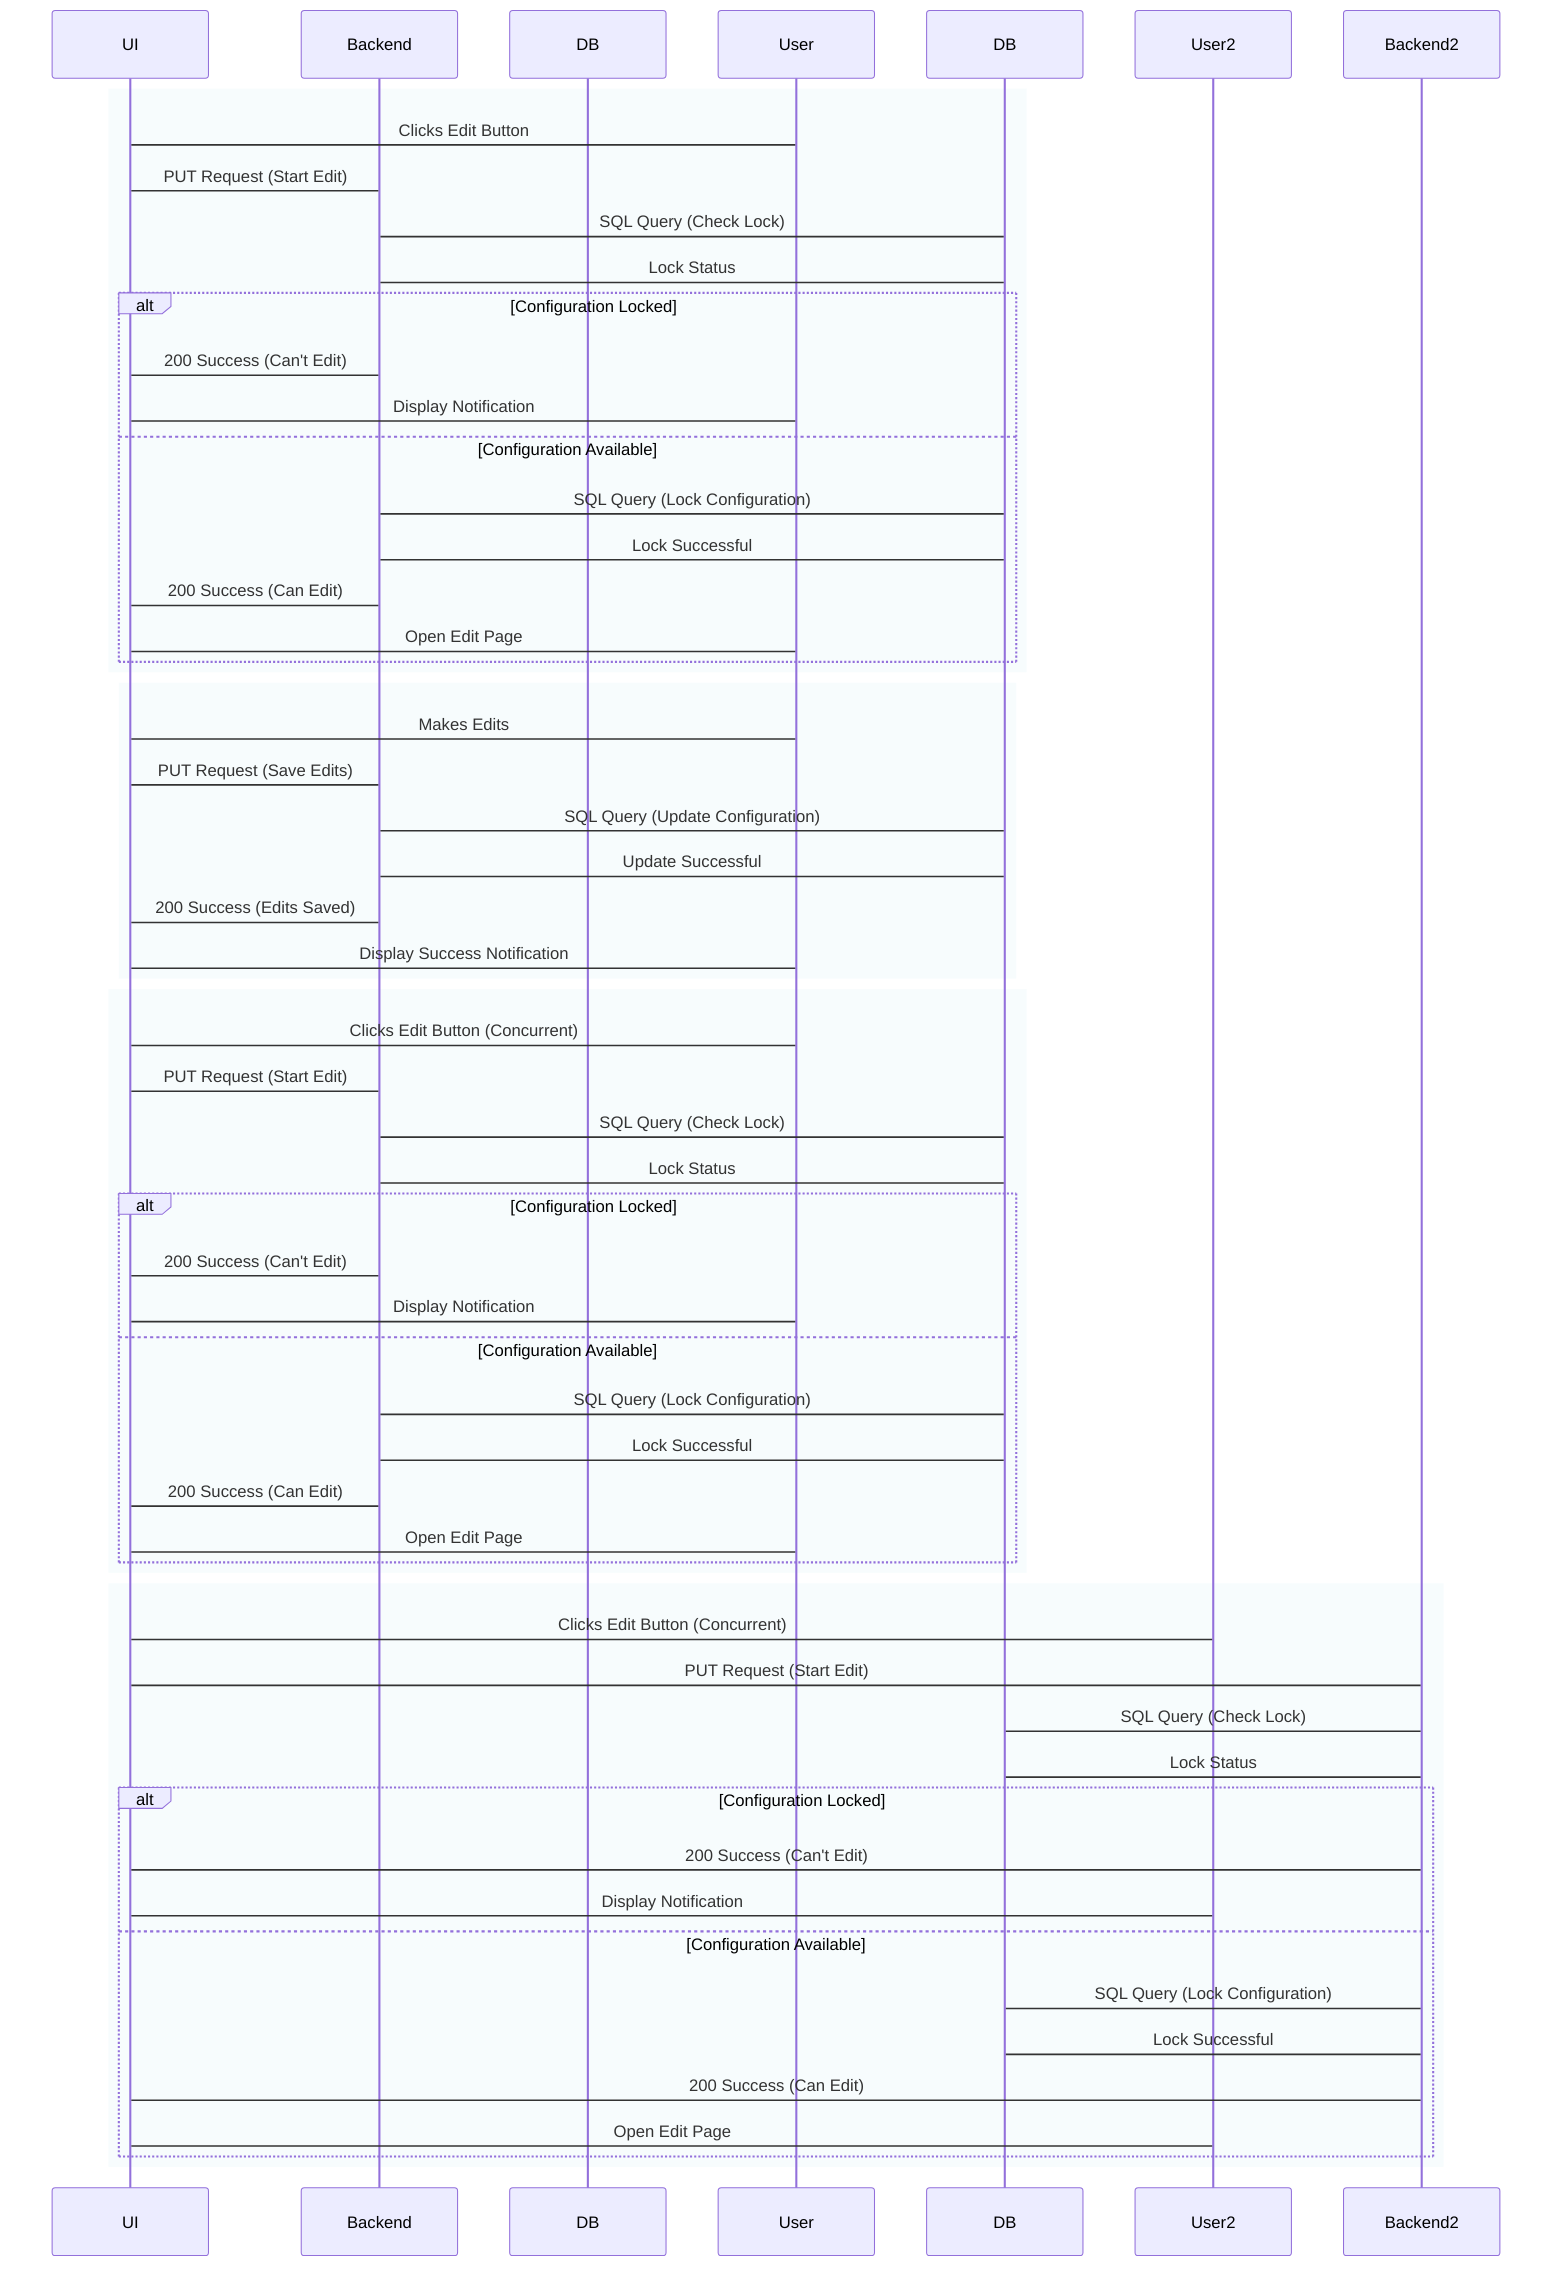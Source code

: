 sequenceDiagram
    participant UI as UI
    participant Backend as Backend
    participant Database as DB
    participant User as User

    rect rgb(176,224,230, .1)
        User->UI: Clicks Edit Button
        UI->Backend: PUT Request (Start Edit)
        Backend->DB: SQL Query (Check Lock)
        DB->Backend: Lock Status
        alt Configuration Locked
            Backend->UI: 200 Success (Can't Edit)
            UI->User: Display Notification
        else Configuration Available
            Backend->DB: SQL Query (Lock Configuration)
            DB->Backend: Lock Successful
            Backend->UI: 200 Success (Can Edit)
            UI->User: Open Edit Page
        end
    end

    rect rgb(176,224,230, .1)
        User->UI: Makes Edits
        UI->Backend: PUT Request (Save Edits)
        Backend->DB: SQL Query (Update Configuration)
        DB->Backend: Update Successful
        Backend->UI: 200 Success (Edits Saved)
        UI->User: Display Success Notification
    end

    rect rgb(176,224,230, .1)
        User->UI: Clicks Edit Button (Concurrent)
        UI->Backend: PUT Request (Start Edit)
        Backend->DB: SQL Query (Check Lock)
        DB->Backend: Lock Status
        alt Configuration Locked
            Backend->UI: 200 Success (Can't Edit)
            UI->User: Display Notification
        else Configuration Available
            Backend->DB: SQL Query (Lock Configuration)
            DB->Backend: Lock Successful
            Backend->UI: 200 Success (Can Edit)
            UI->User: Open Edit Page
        end
    end

    rect rgb(176,224,230, .1)
        User2->UI: Clicks Edit Button (Concurrent)
        UI->Backend2: PUT Request (Start Edit)
        Backend2->DB: SQL Query (Check Lock)
        DB->Backend2: Lock Status
        alt Configuration Locked
            Backend2->UI: 200 Success (Can't Edit)
            UI->User2: Display Notification
        else Configuration Available
            Backend2->DB: SQL Query (Lock Configuration)
            DB->Backend2: Lock Successful
            Backend2->UI: 200 Success (Can Edit)
            UI->User2: Open Edit Page
        end
    end